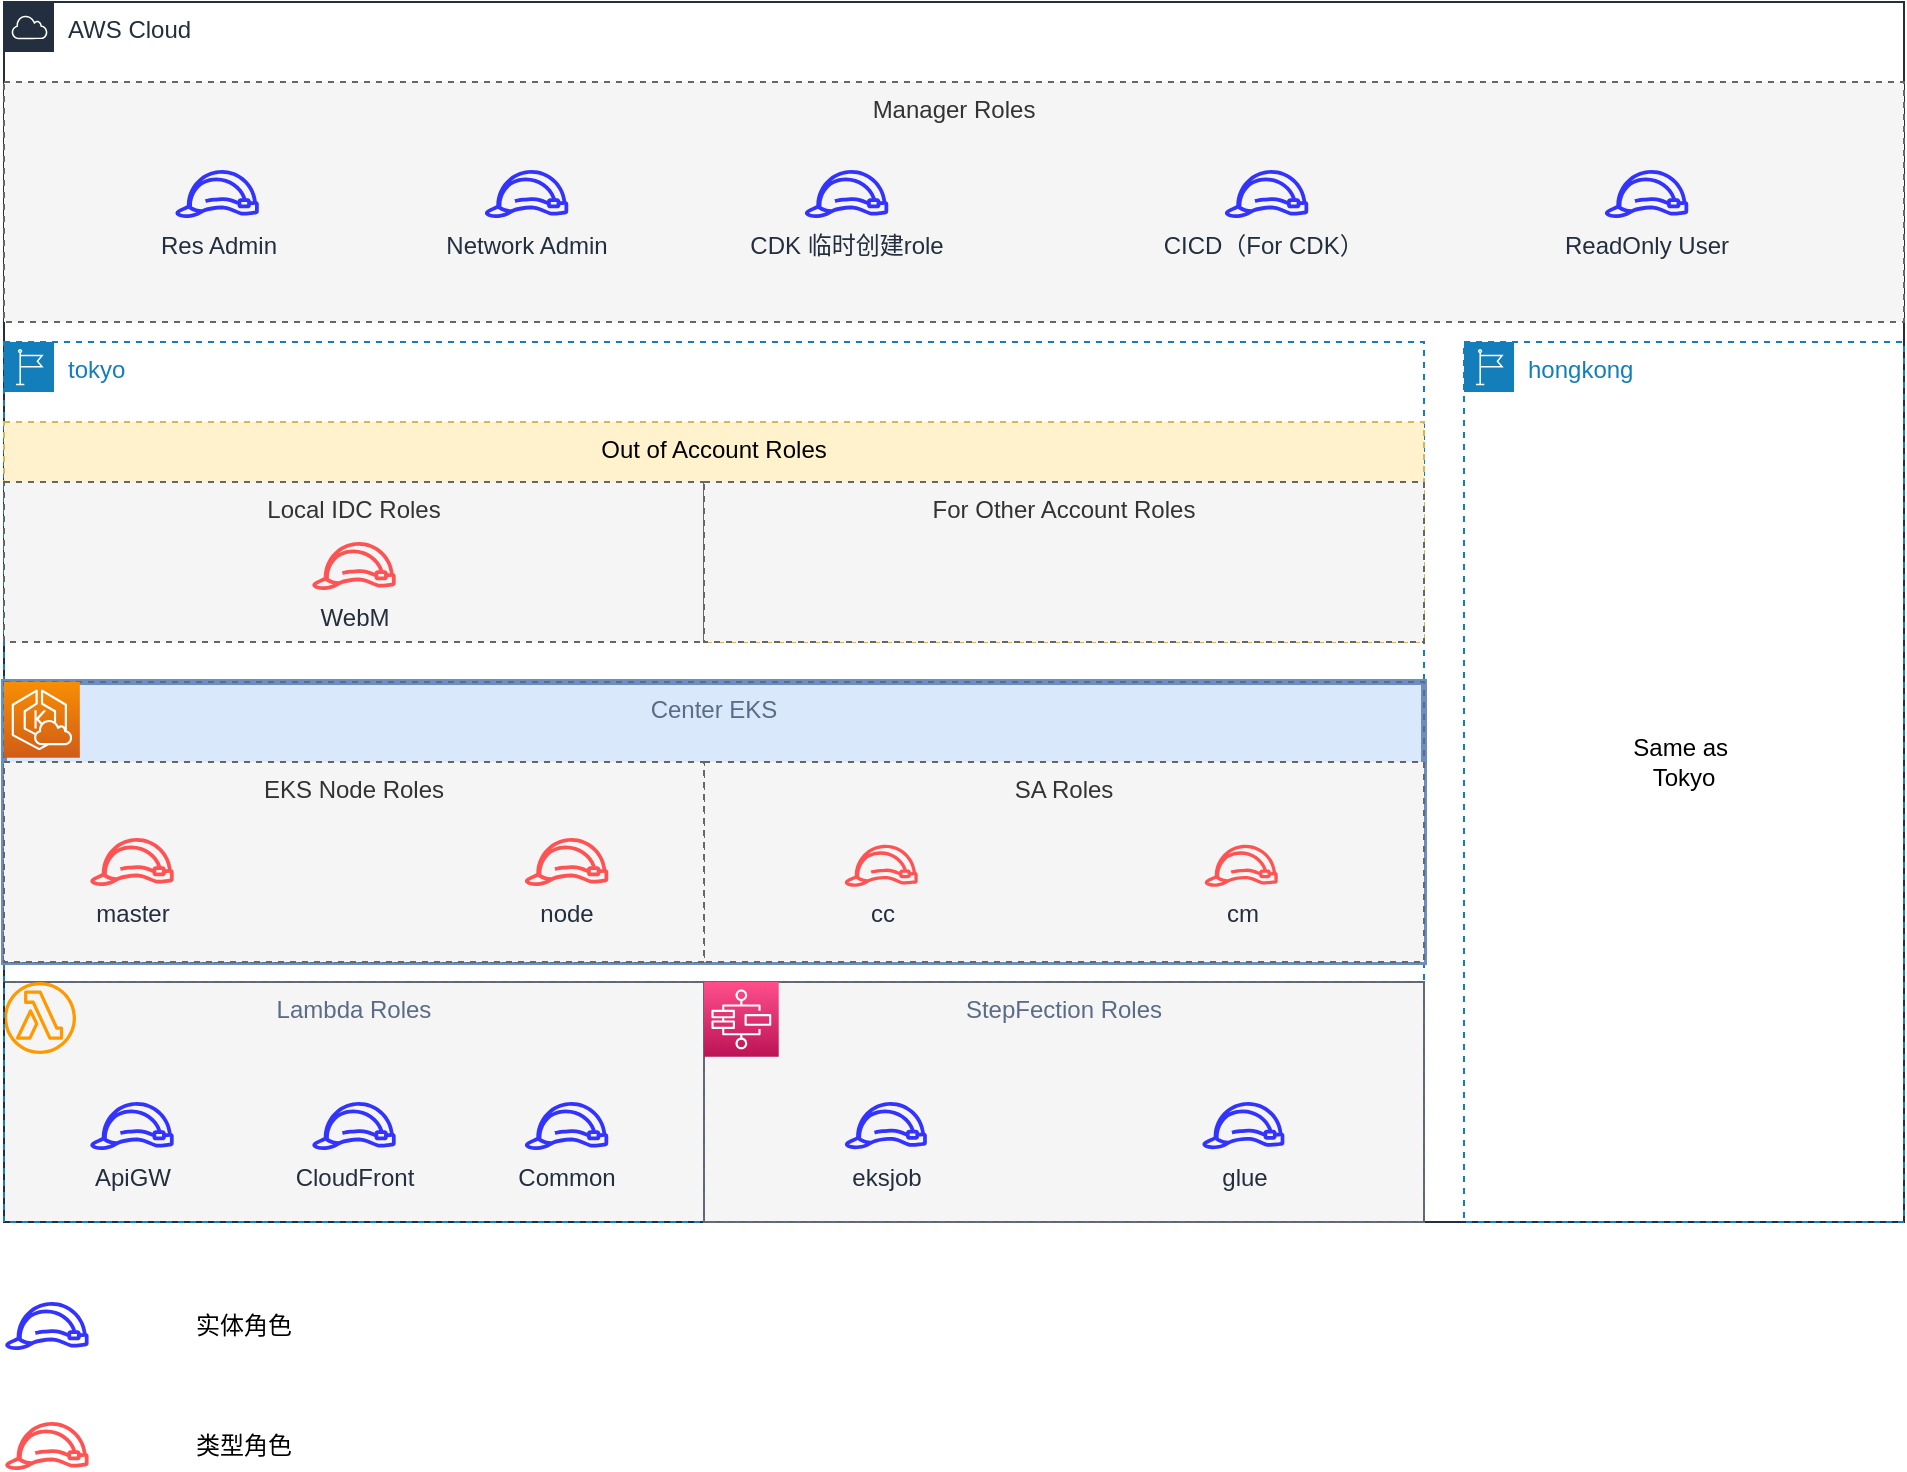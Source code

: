 <mxfile version="14.9.9" type="github">
  <diagram id="_ab6dgdThldjEGh3CqA9" name="Page-1">
    <mxGraphModel dx="1384" dy="561" grid="1" gridSize="10" guides="1" tooltips="1" connect="1" arrows="1" fold="1" page="1" pageScale="1" pageWidth="827" pageHeight="1169" math="0" shadow="0">
      <root>
        <mxCell id="0" />
        <mxCell id="1" parent="0" />
        <mxCell id="8cmGByFUG1ANWIB9UwVD-14" value="" style="group;fillColor=#f5f5f5;strokeColor=#666666;fontColor=#333333;" parent="1" vertex="1" connectable="0">
          <mxGeometry x="60" y="690" width="350" height="120" as="geometry" />
        </mxCell>
        <mxCell id="8cmGByFUG1ANWIB9UwVD-5" value="Lambda Roles" style="fillColor=none;strokeColor=#5A6C86;dashed=1;verticalAlign=top;fontStyle=0;fontColor=#5A6C86;" parent="8cmGByFUG1ANWIB9UwVD-14" vertex="1">
          <mxGeometry width="350" height="120" as="geometry" />
        </mxCell>
        <mxCell id="8cmGByFUG1ANWIB9UwVD-9" value="" style="outlineConnect=0;fontColor=#232F3E;gradientColor=none;fillColor=#FF9900;strokeColor=none;dashed=0;verticalLabelPosition=bottom;verticalAlign=top;align=center;html=1;fontSize=12;fontStyle=0;aspect=fixed;pointerEvents=1;shape=mxgraph.aws4.lambda_function;" parent="8cmGByFUG1ANWIB9UwVD-14" vertex="1">
          <mxGeometry width="36" height="36" as="geometry" />
        </mxCell>
        <mxCell id="8cmGByFUG1ANWIB9UwVD-1" value="AWS Cloud" style="points=[[0,0],[0.25,0],[0.5,0],[0.75,0],[1,0],[1,0.25],[1,0.5],[1,0.75],[1,1],[0.75,1],[0.5,1],[0.25,1],[0,1],[0,0.75],[0,0.5],[0,0.25]];outlineConnect=0;gradientColor=none;html=1;whiteSpace=wrap;fontSize=12;fontStyle=0;shape=mxgraph.aws4.group;grIcon=mxgraph.aws4.group_aws_cloud;strokeColor=#232F3E;fillColor=none;verticalAlign=top;align=left;spacingLeft=30;fontColor=#232F3E;dashed=0;" parent="1" vertex="1">
          <mxGeometry x="60" y="200" width="950" height="610" as="geometry" />
        </mxCell>
        <mxCell id="8cmGByFUG1ANWIB9UwVD-2" value="tokyo" style="points=[[0,0],[0.25,0],[0.5,0],[0.75,0],[1,0],[1,0.25],[1,0.5],[1,0.75],[1,1],[0.75,1],[0.5,1],[0.25,1],[0,1],[0,0.75],[0,0.5],[0,0.25]];outlineConnect=0;gradientColor=none;html=1;whiteSpace=wrap;fontSize=12;fontStyle=0;shape=mxgraph.aws4.group;grIcon=mxgraph.aws4.group_region;strokeColor=#147EBA;fillColor=none;verticalAlign=top;align=left;spacingLeft=30;fontColor=#147EBA;dashed=1;" parent="1" vertex="1">
          <mxGeometry x="60" y="370" width="710" height="440" as="geometry" />
        </mxCell>
        <mxCell id="8cmGByFUG1ANWIB9UwVD-19" value="" style="group;strokeWidth=3;fillColor=#dae8fc;strokeColor=#6c8ebf;" parent="1" vertex="1" connectable="0">
          <mxGeometry x="60" y="540" width="710" height="140" as="geometry" />
        </mxCell>
        <mxCell id="8cmGByFUG1ANWIB9UwVD-20" value="Center EKS" style="fillColor=none;strokeColor=#5A6C86;dashed=1;verticalAlign=top;fontStyle=0;fontColor=#5A6C86;" parent="8cmGByFUG1ANWIB9UwVD-19" vertex="1">
          <mxGeometry width="710" height="140" as="geometry" />
        </mxCell>
        <mxCell id="8cmGByFUG1ANWIB9UwVD-22" value="" style="points=[[0,0,0],[0.25,0,0],[0.5,0,0],[0.75,0,0],[1,0,0],[0,1,0],[0.25,1,0],[0.5,1,0],[0.75,1,0],[1,1,0],[0,0.25,0],[0,0.5,0],[0,0.75,0],[1,0.25,0],[1,0.5,0],[1,0.75,0]];outlineConnect=0;fontColor=#232F3E;gradientColor=#F78E04;gradientDirection=north;fillColor=#D05C17;strokeColor=#ffffff;dashed=0;verticalLabelPosition=bottom;verticalAlign=top;align=center;html=1;fontSize=12;fontStyle=0;aspect=fixed;shape=mxgraph.aws4.resourceIcon;resIcon=mxgraph.aws4.eks_cloud;" parent="8cmGByFUG1ANWIB9UwVD-19" vertex="1">
          <mxGeometry width="37.917" height="37.917" as="geometry" />
        </mxCell>
        <mxCell id="8cmGByFUG1ANWIB9UwVD-30" value="SA Roles" style="dashed=1;verticalAlign=top;fontStyle=0;fillColor=#f5f5f5;strokeColor=#666666;fontColor=#333333;" parent="8cmGByFUG1ANWIB9UwVD-19" vertex="1">
          <mxGeometry x="350" y="40" width="360" height="100" as="geometry" />
        </mxCell>
        <mxCell id="8cmGByFUG1ANWIB9UwVD-16" value="cc" style="outlineConnect=0;fontColor=#232F3E;gradientColor=none;fillColor=#FF5252;strokeColor=none;dashed=0;verticalLabelPosition=bottom;verticalAlign=top;align=center;html=1;fontSize=12;fontStyle=0;aspect=fixed;pointerEvents=1;shape=mxgraph.aws4.role;" parent="8cmGByFUG1ANWIB9UwVD-19" vertex="1">
          <mxGeometry x="420" y="81.375" width="37.231" height="21" as="geometry" />
        </mxCell>
        <mxCell id="8cmGByFUG1ANWIB9UwVD-17" value="cm" style="outlineConnect=0;fontColor=#232F3E;gradientColor=none;fillColor=#FF5252;strokeColor=none;dashed=0;verticalLabelPosition=bottom;verticalAlign=top;align=center;html=1;fontSize=12;fontStyle=0;aspect=fixed;pointerEvents=1;shape=mxgraph.aws4.role;" parent="8cmGByFUG1ANWIB9UwVD-19" vertex="1">
          <mxGeometry x="600" y="81.375" width="37.231" height="21" as="geometry" />
        </mxCell>
        <mxCell id="8cmGByFUG1ANWIB9UwVD-3" value="hongkong" style="points=[[0,0],[0.25,0],[0.5,0],[0.75,0],[1,0],[1,0.25],[1,0.5],[1,0.75],[1,1],[0.75,1],[0.5,1],[0.25,1],[0,1],[0,0.75],[0,0.5],[0,0.25]];outlineConnect=0;gradientColor=none;html=1;whiteSpace=wrap;fontSize=12;fontStyle=0;shape=mxgraph.aws4.group;grIcon=mxgraph.aws4.group_region;strokeColor=#147EBA;fillColor=none;verticalAlign=top;align=left;spacingLeft=30;fontColor=#147EBA;dashed=1;" parent="1" vertex="1">
          <mxGeometry x="790" y="370" width="220" height="440" as="geometry" />
        </mxCell>
        <mxCell id="8cmGByFUG1ANWIB9UwVD-11" value="ApiGW" style="outlineConnect=0;fontColor=#232F3E;gradientColor=none;strokeColor=none;dashed=0;verticalLabelPosition=bottom;verticalAlign=top;align=center;html=1;fontSize=12;fontStyle=0;aspect=fixed;pointerEvents=1;shape=mxgraph.aws4.role;fillColor=#3333FF;" parent="1" vertex="1">
          <mxGeometry x="102.72" y="750" width="42.55" height="24" as="geometry" />
        </mxCell>
        <mxCell id="8cmGByFUG1ANWIB9UwVD-12" value="CloudFront" style="outlineConnect=0;fontColor=#232F3E;gradientColor=none;strokeColor=none;dashed=0;verticalLabelPosition=bottom;verticalAlign=top;align=center;html=1;fontSize=12;fontStyle=0;aspect=fixed;pointerEvents=1;shape=mxgraph.aws4.role;fillColor=#3333FF;" parent="1" vertex="1">
          <mxGeometry x="213.72" y="750" width="42.55" height="24" as="geometry" />
        </mxCell>
        <mxCell id="8cmGByFUG1ANWIB9UwVD-13" value="Common" style="outlineConnect=0;fontColor=#232F3E;gradientColor=none;strokeColor=none;dashed=0;verticalLabelPosition=bottom;verticalAlign=top;align=center;html=1;fontSize=12;fontStyle=0;aspect=fixed;pointerEvents=1;shape=mxgraph.aws4.role;fillColor=#3333FF;" parent="1" vertex="1">
          <mxGeometry x="320" y="750" width="42.55" height="24" as="geometry" />
        </mxCell>
        <mxCell id="8cmGByFUG1ANWIB9UwVD-23" value="" style="group;fillColor=#f5f5f5;strokeColor=#666666;fontColor=#333333;" parent="1" vertex="1" connectable="0">
          <mxGeometry x="410" y="690" width="360" height="120" as="geometry" />
        </mxCell>
        <mxCell id="8cmGByFUG1ANWIB9UwVD-24" value="StepFection Roles" style="fillColor=none;strokeColor=#5A6C86;dashed=1;verticalAlign=top;fontStyle=0;fontColor=#5A6C86;" parent="8cmGByFUG1ANWIB9UwVD-23" vertex="1">
          <mxGeometry width="360.0" height="120" as="geometry" />
        </mxCell>
        <mxCell id="8cmGByFUG1ANWIB9UwVD-29" value="" style="points=[[0,0,0],[0.25,0,0],[0.5,0,0],[0.75,0,0],[1,0,0],[0,1,0],[0.25,1,0],[0.5,1,0],[0.75,1,0],[1,1,0],[0,0.25,0],[0,0.5,0],[0,0.75,0],[1,0.25,0],[1,0.5,0],[1,0.75,0]];outlineConnect=0;fontColor=#232F3E;gradientColor=#FF4F8B;gradientDirection=north;fillColor=#BC1356;strokeColor=#ffffff;dashed=0;verticalLabelPosition=bottom;verticalAlign=top;align=center;html=1;fontSize=12;fontStyle=0;aspect=fixed;shape=mxgraph.aws4.resourceIcon;resIcon=mxgraph.aws4.step_functions;" parent="8cmGByFUG1ANWIB9UwVD-23" vertex="1">
          <mxGeometry width="37.36" height="37.36" as="geometry" />
        </mxCell>
        <mxCell id="8cmGByFUG1ANWIB9UwVD-27" value="glue" style="outlineConnect=0;fontColor=#232F3E;gradientColor=none;strokeColor=none;dashed=0;verticalLabelPosition=bottom;verticalAlign=top;align=center;html=1;fontSize=12;fontStyle=0;aspect=fixed;pointerEvents=1;shape=mxgraph.aws4.role;fillColor=#3333FF;" parent="8cmGByFUG1ANWIB9UwVD-23" vertex="1">
          <mxGeometry x="248.764" y="60" width="41.833" height="23.596" as="geometry" />
        </mxCell>
        <mxCell id="8cmGByFUG1ANWIB9UwVD-26" value="eksjob" style="outlineConnect=0;fontColor=#232F3E;gradientColor=none;strokeColor=none;dashed=0;verticalLabelPosition=bottom;verticalAlign=top;align=center;html=1;fontSize=12;fontStyle=0;aspect=fixed;pointerEvents=1;shape=mxgraph.aws4.role;fillColor=#3333FF;" parent="8cmGByFUG1ANWIB9UwVD-23" vertex="1">
          <mxGeometry x="70.004" y="60" width="41.833" height="23.596" as="geometry" />
        </mxCell>
        <mxCell id="8cmGByFUG1ANWIB9UwVD-31" value="EKS Node Roles" style="dashed=1;verticalAlign=top;fontStyle=0;fillColor=#f5f5f5;strokeColor=#666666;fontColor=#333333;" parent="1" vertex="1">
          <mxGeometry x="60" y="580" width="350" height="100" as="geometry" />
        </mxCell>
        <mxCell id="8cmGByFUG1ANWIB9UwVD-32" value="master" style="outlineConnect=0;fontColor=#232F3E;gradientColor=none;fillColor=#FF5252;strokeColor=none;dashed=0;verticalLabelPosition=bottom;verticalAlign=top;align=center;html=1;fontSize=12;fontStyle=0;aspect=fixed;pointerEvents=1;shape=mxgraph.aws4.role;" parent="1" vertex="1">
          <mxGeometry x="102.72" y="618" width="42.55" height="24" as="geometry" />
        </mxCell>
        <mxCell id="8cmGByFUG1ANWIB9UwVD-35" value="Manager Roles" style="fillColor=#f5f5f5;strokeColor=#666666;dashed=1;verticalAlign=top;fontStyle=0;fontColor=#333333;" parent="1" vertex="1">
          <mxGeometry x="60" y="240" width="950" height="120" as="geometry" />
        </mxCell>
        <mxCell id="8cmGByFUG1ANWIB9UwVD-36" value="Out of Account Roles&#xa;" style="fillColor=#fff2cc;strokeColor=#d6b656;dashed=1;verticalAlign=top;fontStyle=0;" parent="1" vertex="1">
          <mxGeometry x="60" y="410" width="710" height="110" as="geometry" />
        </mxCell>
        <mxCell id="8cmGByFUG1ANWIB9UwVD-37" value="Res Admin" style="outlineConnect=0;fontColor=#232F3E;gradientColor=none;strokeColor=none;dashed=0;verticalLabelPosition=bottom;verticalAlign=top;align=center;html=1;fontSize=12;fontStyle=0;aspect=fixed;pointerEvents=1;shape=mxgraph.aws4.role;fillColor=#3333FF;" parent="1" vertex="1">
          <mxGeometry x="145.27" y="284" width="42.55" height="24" as="geometry" />
        </mxCell>
        <mxCell id="8cmGByFUG1ANWIB9UwVD-38" value="Network Admin" style="outlineConnect=0;fontColor=#232F3E;gradientColor=none;strokeColor=none;dashed=0;verticalLabelPosition=bottom;verticalAlign=top;align=center;html=1;fontSize=12;fontStyle=0;aspect=fixed;pointerEvents=1;shape=mxgraph.aws4.role;fillColor=#3333FF;" parent="1" vertex="1">
          <mxGeometry x="300" y="284" width="42.55" height="24" as="geometry" />
        </mxCell>
        <mxCell id="8cmGByFUG1ANWIB9UwVD-39" value="ReadOnly User" style="outlineConnect=0;fontColor=#232F3E;gradientColor=none;strokeColor=none;dashed=0;verticalLabelPosition=bottom;verticalAlign=top;align=center;html=1;fontSize=12;fontStyle=0;aspect=fixed;pointerEvents=1;shape=mxgraph.aws4.role;fillColor=#3333FF;" parent="1" vertex="1">
          <mxGeometry x="860" y="284" width="42.55" height="24" as="geometry" />
        </mxCell>
        <mxCell id="8cmGByFUG1ANWIB9UwVD-41" value="Local IDC Roles" style="fillColor=#f5f5f5;strokeColor=#666666;dashed=1;verticalAlign=top;fontStyle=0;fontColor=#333333;" parent="1" vertex="1">
          <mxGeometry x="60" y="440" width="350" height="80" as="geometry" />
        </mxCell>
        <mxCell id="8cmGByFUG1ANWIB9UwVD-40" value="WebM" style="outlineConnect=0;fontColor=#232F3E;gradientColor=none;fillColor=#FF5252;strokeColor=none;dashed=0;verticalLabelPosition=bottom;verticalAlign=top;align=center;html=1;fontSize=12;fontStyle=0;aspect=fixed;pointerEvents=1;shape=mxgraph.aws4.role;" parent="1" vertex="1">
          <mxGeometry x="213.72" y="470" width="42.55" height="24" as="geometry" />
        </mxCell>
        <mxCell id="8cmGByFUG1ANWIB9UwVD-42" value="For Other Account Roles" style="fillColor=#f5f5f5;strokeColor=#666666;dashed=1;verticalAlign=top;fontStyle=0;fontColor=#333333;" parent="1" vertex="1">
          <mxGeometry x="410" y="440" width="360" height="80" as="geometry" />
        </mxCell>
        <mxCell id="8cmGByFUG1ANWIB9UwVD-45" value="Same as&amp;nbsp; Tokyo" style="text;html=1;strokeColor=none;fillColor=none;align=center;verticalAlign=middle;whiteSpace=wrap;rounded=0;" parent="1" vertex="1">
          <mxGeometry x="860" y="547.5" width="80" height="65" as="geometry" />
        </mxCell>
        <mxCell id="8cmGByFUG1ANWIB9UwVD-47" value="node" style="outlineConnect=0;fontColor=#232F3E;gradientColor=none;fillColor=#FF5252;strokeColor=none;dashed=0;verticalLabelPosition=bottom;verticalAlign=top;align=center;html=1;fontSize=12;fontStyle=0;aspect=fixed;pointerEvents=1;shape=mxgraph.aws4.role;" parent="1" vertex="1">
          <mxGeometry x="320" y="618" width="42.55" height="24" as="geometry" />
        </mxCell>
        <mxCell id="8cmGByFUG1ANWIB9UwVD-48" value="" style="outlineConnect=0;fontColor=#232F3E;gradientColor=none;strokeColor=none;dashed=0;verticalLabelPosition=bottom;verticalAlign=top;align=center;html=1;fontSize=12;fontStyle=0;aspect=fixed;pointerEvents=1;shape=mxgraph.aws4.role;fillColor=#3333FF;" parent="1" vertex="1">
          <mxGeometry x="60.17" y="850" width="42.55" height="24" as="geometry" />
        </mxCell>
        <mxCell id="8cmGByFUG1ANWIB9UwVD-49" value="" style="outlineConnect=0;fontColor=#232F3E;gradientColor=none;fillColor=#FF5252;strokeColor=none;dashed=0;verticalLabelPosition=bottom;verticalAlign=top;align=center;html=1;fontSize=12;fontStyle=0;aspect=fixed;pointerEvents=1;shape=mxgraph.aws4.role;" parent="1" vertex="1">
          <mxGeometry x="60.17" y="910" width="42.55" height="24" as="geometry" />
        </mxCell>
        <mxCell id="8cmGByFUG1ANWIB9UwVD-50" value="实体角色" style="text;html=1;strokeColor=none;fillColor=none;align=center;verticalAlign=middle;whiteSpace=wrap;rounded=0;" parent="1" vertex="1">
          <mxGeometry x="140" y="854" width="80" height="16" as="geometry" />
        </mxCell>
        <mxCell id="8cmGByFUG1ANWIB9UwVD-51" value="类型角色" style="text;html=1;strokeColor=none;fillColor=none;align=center;verticalAlign=middle;whiteSpace=wrap;rounded=0;" parent="1" vertex="1">
          <mxGeometry x="140" y="914" width="80" height="16" as="geometry" />
        </mxCell>
        <mxCell id="8ZNgRZoQxi_guakOP3_i-2" value="CICD（For CDK）&amp;nbsp;" style="outlineConnect=0;fontColor=#232F3E;gradientColor=none;strokeColor=none;dashed=0;verticalLabelPosition=bottom;verticalAlign=top;align=center;html=1;fontSize=12;fontStyle=0;aspect=fixed;pointerEvents=1;shape=mxgraph.aws4.role;fillColor=#3333FF;" vertex="1" parent="1">
          <mxGeometry x="670" y="284" width="42.55" height="24" as="geometry" />
        </mxCell>
        <mxCell id="8ZNgRZoQxi_guakOP3_i-3" value="CDK 临时创建role" style="outlineConnect=0;fontColor=#232F3E;gradientColor=none;strokeColor=none;dashed=0;verticalLabelPosition=bottom;verticalAlign=top;align=center;html=1;fontSize=12;fontStyle=0;aspect=fixed;pointerEvents=1;shape=mxgraph.aws4.role;fillColor=#3333FF;" vertex="1" parent="1">
          <mxGeometry x="460" y="284" width="42.55" height="24" as="geometry" />
        </mxCell>
      </root>
    </mxGraphModel>
  </diagram>
</mxfile>

